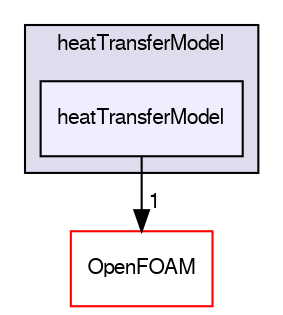 digraph "src/regionModels/surfaceFilmModels/submodels/thermo/heatTransferModel/heatTransferModel" {
  bgcolor=transparent;
  compound=true
  node [ fontsize="10", fontname="FreeSans"];
  edge [ labelfontsize="10", labelfontname="FreeSans"];
  subgraph clusterdir_c66a9f62c3f9db27452d795171e9cfbb {
    graph [ bgcolor="#ddddee", pencolor="black", label="heatTransferModel" fontname="FreeSans", fontsize="10", URL="dir_c66a9f62c3f9db27452d795171e9cfbb.html"]
  dir_c3dd615ac9837941ab57dbeaa48e5ef5 [shape=box, label="heatTransferModel", style="filled", fillcolor="#eeeeff", pencolor="black", URL="dir_c3dd615ac9837941ab57dbeaa48e5ef5.html"];
  }
  dir_c5473ff19b20e6ec4dfe5c310b3778a8 [shape=box label="OpenFOAM" color="red" URL="dir_c5473ff19b20e6ec4dfe5c310b3778a8.html"];
  dir_c3dd615ac9837941ab57dbeaa48e5ef5->dir_c5473ff19b20e6ec4dfe5c310b3778a8 [headlabel="1", labeldistance=1.5 headhref="dir_002422_001732.html"];
}
